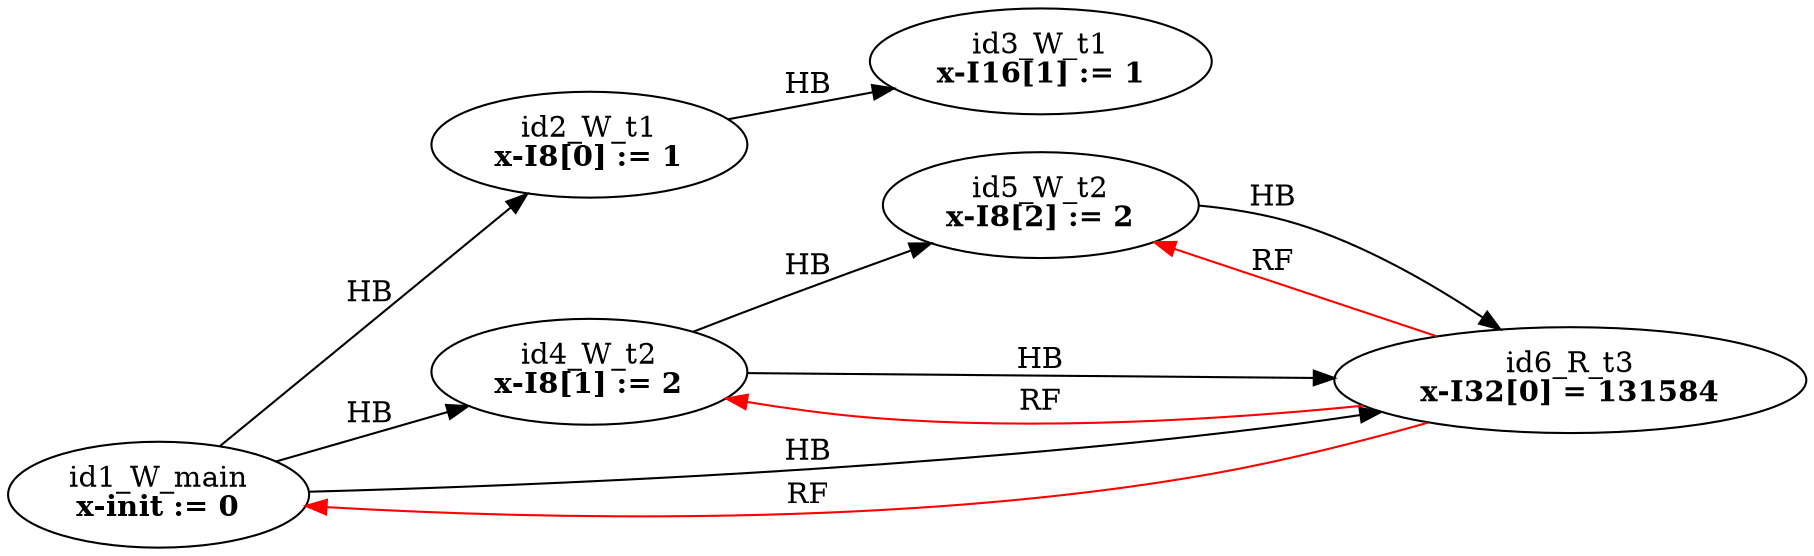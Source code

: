 digraph memory_model {
rankdir=LR;
splines=true; esep=0.5;
id2_W_t1 -> id3_W_t1 [label = "HB", color="black"];
id4_W_t2 -> id5_W_t2 [label = "HB", color="black"];
id1_W_main -> id2_W_t1 [label = "HB", color="black"];
id1_W_main -> id4_W_t2 [label = "HB", color="black"];
id1_W_main -> id6_R_t3 [label = "HB", color="black"];
id4_W_t2 -> id6_R_t3 [label = "HB", color="black"];
id5_W_t2 -> id6_R_t3 [label = "HB", color="black"];
id6_R_t3 -> id1_W_main [label = "RF", color="red"];
id6_R_t3 -> id4_W_t2 [label = "RF", color="red"];
id6_R_t3 -> id5_W_t2 [label = "RF", color="red"];
id1_W_main [label=<id1_W_main<br/><B>x-init := 0</B>>, pos="5.0,4!"]
id2_W_t1 [label=<id2_W_t1<br/><B>x-I8[0] := 1</B>>, pos="0,2!"]
id3_W_t1 [label=<id3_W_t1<br/><B>x-I16[1] := 1</B>>, pos="0,0!"]
id4_W_t2 [label=<id4_W_t2<br/><B>x-I8[1] := 2</B>>, pos="5,2!"]
id5_W_t2 [label=<id5_W_t2<br/><B>x-I8[2] := 2</B>>, pos="5,0!"]
id6_R_t3 [label=<id6_R_t3<br/><B>x-I32[0] = 131584</B>>, pos="10,2!"]
}